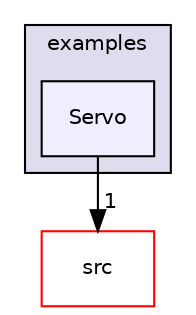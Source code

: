 digraph "examples/Servo" {
  compound=true
  node [ fontsize="10", fontname="Helvetica"];
  edge [ labelfontsize="10", labelfontname="Helvetica"];
  subgraph clusterdir_d28a4824dc47e487b107a5db32ef43c4 {
    graph [ bgcolor="#ddddee", pencolor="black", label="examples" fontname="Helvetica", fontsize="10", URL="dir_d28a4824dc47e487b107a5db32ef43c4.html"]
  dir_a3955a3daf2906eebc1f8ed4dcfbed89 [shape=box, label="Servo", style="filled", fillcolor="#eeeeff", pencolor="black", URL="dir_a3955a3daf2906eebc1f8ed4dcfbed89.html"];
  }
  dir_68267d1309a1af8e8297ef4c3efbcdba [shape=box label="src" fillcolor="white" style="filled" color="red" URL="dir_68267d1309a1af8e8297ef4c3efbcdba.html"];
  dir_a3955a3daf2906eebc1f8ed4dcfbed89->dir_68267d1309a1af8e8297ef4c3efbcdba [headlabel="1", labeldistance=1.5 headhref="dir_000011_000013.html"];
}
